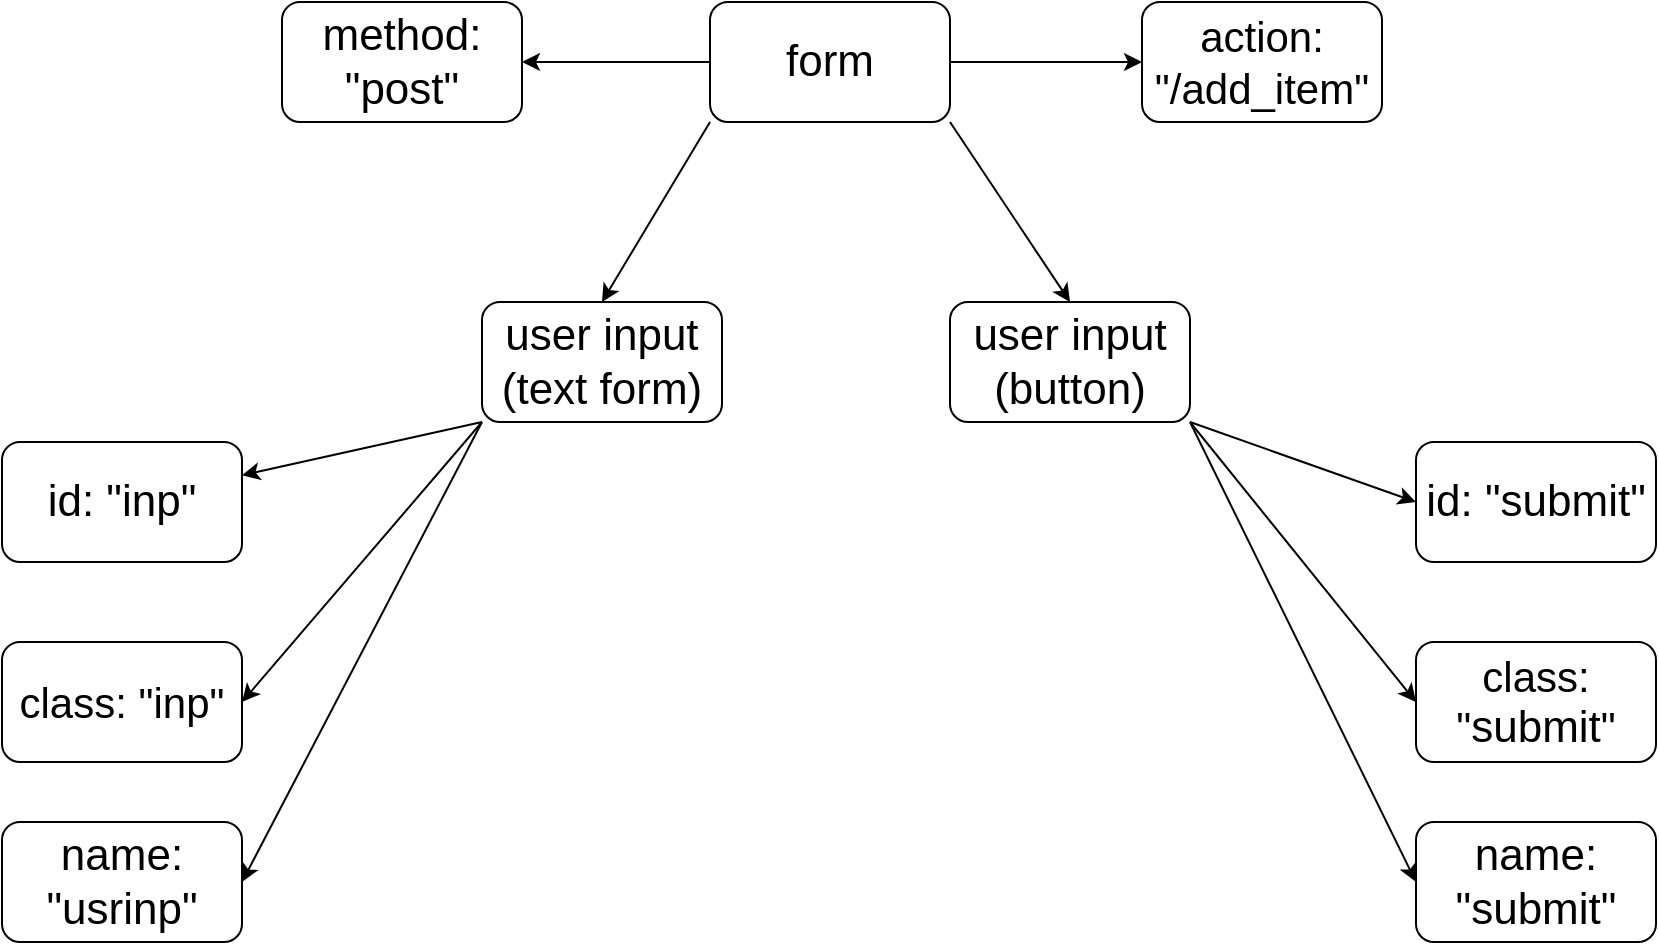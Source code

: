 <mxfile>
    <diagram id="ZM_0nv0Xw0_v1D4vIQ3q" name="Page-1">
        <mxGraphModel dx="1386" dy="812" grid="1" gridSize="10" guides="1" tooltips="1" connect="1" arrows="1" fold="1" page="1" pageScale="1" pageWidth="827" pageHeight="1169" math="0" shadow="0">
            <root>
                <mxCell id="0"/>
                <mxCell id="1" parent="0"/>
                <mxCell id="21" style="edgeStyle=none;html=1;exitX=0;exitY=1;exitDx=0;exitDy=0;fontSize=21;" edge="1" parent="1" source="2" target="3">
                    <mxGeometry relative="1" as="geometry"/>
                </mxCell>
                <mxCell id="22" style="edgeStyle=none;html=1;exitX=0;exitY=1;exitDx=0;exitDy=0;entryX=1;entryY=0.5;entryDx=0;entryDy=0;fontSize=21;" edge="1" parent="1" source="2" target="7">
                    <mxGeometry relative="1" as="geometry"/>
                </mxCell>
                <mxCell id="23" style="edgeStyle=none;html=1;exitX=0;exitY=1;exitDx=0;exitDy=0;entryX=1;entryY=0.5;entryDx=0;entryDy=0;fontSize=21;" edge="1" parent="1" source="2" target="5">
                    <mxGeometry relative="1" as="geometry"/>
                </mxCell>
                <mxCell id="2" value="&lt;font style=&quot;font-size: 22px;&quot;&gt;user input&lt;br&gt;(text form)&lt;br&gt;&lt;/font&gt;" style="rounded=1;whiteSpace=wrap;html=1;" vertex="1" parent="1">
                    <mxGeometry x="240" y="180" width="120" height="60" as="geometry"/>
                </mxCell>
                <mxCell id="3" value="&lt;font style=&quot;font-size: 22px;&quot;&gt;id: &quot;inp&quot;&lt;/font&gt;" style="whiteSpace=wrap;html=1;rounded=1;" vertex="1" parent="1">
                    <mxGeometry y="250" width="120" height="60" as="geometry"/>
                </mxCell>
                <mxCell id="5" value="name: &quot;usrinp&quot;" style="whiteSpace=wrap;html=1;rounded=1;fontSize=22;" vertex="1" parent="1">
                    <mxGeometry y="440" width="120" height="60" as="geometry"/>
                </mxCell>
                <mxCell id="7" value="&lt;font style=&quot;font-size: 21px;&quot;&gt;class: &quot;inp&quot;&lt;/font&gt;" style="whiteSpace=wrap;html=1;rounded=1;" vertex="1" parent="1">
                    <mxGeometry y="350" width="120" height="60" as="geometry"/>
                </mxCell>
                <mxCell id="12" value="" style="edgeStyle=none;html=1;fontSize=22;" edge="1" parent="1" source="15" target="16">
                    <mxGeometry relative="1" as="geometry"/>
                </mxCell>
                <mxCell id="13" value="" style="edgeStyle=none;html=1;fontSize=22;" edge="1" parent="1" source="15" target="18">
                    <mxGeometry relative="1" as="geometry"/>
                </mxCell>
                <mxCell id="20" style="edgeStyle=none;html=1;exitX=0;exitY=1;exitDx=0;exitDy=0;entryX=0.5;entryY=0;entryDx=0;entryDy=0;fontSize=21;" edge="1" parent="1" source="15" target="2">
                    <mxGeometry relative="1" as="geometry"/>
                </mxCell>
                <mxCell id="32" style="edgeStyle=none;html=1;exitX=1;exitY=1;exitDx=0;exitDy=0;entryX=0.5;entryY=0;entryDx=0;entryDy=0;fontSize=21;" edge="1" parent="1" source="15" target="27">
                    <mxGeometry relative="1" as="geometry"/>
                </mxCell>
                <mxCell id="15" value="&lt;font style=&quot;font-size: 22px;&quot;&gt;form&lt;br&gt;&lt;/font&gt;" style="rounded=1;whiteSpace=wrap;html=1;" vertex="1" parent="1">
                    <mxGeometry x="354" y="30" width="120" height="60" as="geometry"/>
                </mxCell>
                <mxCell id="16" value="&lt;font style=&quot;font-size: 22px;&quot;&gt;method: &quot;post&quot;&lt;/font&gt;" style="whiteSpace=wrap;html=1;rounded=1;" vertex="1" parent="1">
                    <mxGeometry x="140" y="30" width="120" height="60" as="geometry"/>
                </mxCell>
                <mxCell id="18" value="&lt;font style=&quot;font-size: 21px;&quot;&gt;action: &quot;/add_item&quot;&lt;/font&gt;" style="whiteSpace=wrap;html=1;rounded=1;" vertex="1" parent="1">
                    <mxGeometry x="570" y="30" width="120" height="60" as="geometry"/>
                </mxCell>
                <mxCell id="33" style="edgeStyle=none;html=1;exitX=1;exitY=1;exitDx=0;exitDy=0;entryX=0;entryY=0.5;entryDx=0;entryDy=0;fontSize=21;" edge="1" parent="1" source="27" target="28">
                    <mxGeometry relative="1" as="geometry"/>
                </mxCell>
                <mxCell id="34" style="edgeStyle=none;html=1;exitX=1;exitY=1;exitDx=0;exitDy=0;entryX=0;entryY=0.5;entryDx=0;entryDy=0;fontSize=21;" edge="1" parent="1" source="27" target="30">
                    <mxGeometry relative="1" as="geometry"/>
                </mxCell>
                <mxCell id="35" style="edgeStyle=none;html=1;exitX=1;exitY=1;exitDx=0;exitDy=0;entryX=0;entryY=0.5;entryDx=0;entryDy=0;fontSize=21;" edge="1" parent="1" source="27" target="29">
                    <mxGeometry relative="1" as="geometry"/>
                </mxCell>
                <mxCell id="27" value="&lt;font style=&quot;font-size: 22px;&quot;&gt;user input&lt;br&gt;(button)&lt;br&gt;&lt;/font&gt;" style="rounded=1;whiteSpace=wrap;html=1;" vertex="1" parent="1">
                    <mxGeometry x="474" y="180" width="120" height="60" as="geometry"/>
                </mxCell>
                <mxCell id="28" value="&lt;font style=&quot;font-size: 22px;&quot;&gt;id: &quot;submit&quot;&lt;/font&gt;" style="whiteSpace=wrap;html=1;rounded=1;" vertex="1" parent="1">
                    <mxGeometry x="707" y="250" width="120" height="60" as="geometry"/>
                </mxCell>
                <mxCell id="29" value="name: &quot;submit&quot;" style="whiteSpace=wrap;html=1;rounded=1;fontSize=22;" vertex="1" parent="1">
                    <mxGeometry x="707" y="440" width="120" height="60" as="geometry"/>
                </mxCell>
                <mxCell id="30" value="&lt;font style=&quot;font-size: 21px;&quot;&gt;class: &quot;&lt;span style=&quot;font-size: 22px;&quot;&gt;submit&lt;/span&gt;&quot;&lt;/font&gt;" style="whiteSpace=wrap;html=1;rounded=1;" vertex="1" parent="1">
                    <mxGeometry x="707" y="350" width="120" height="60" as="geometry"/>
                </mxCell>
            </root>
        </mxGraphModel>
    </diagram>
</mxfile>